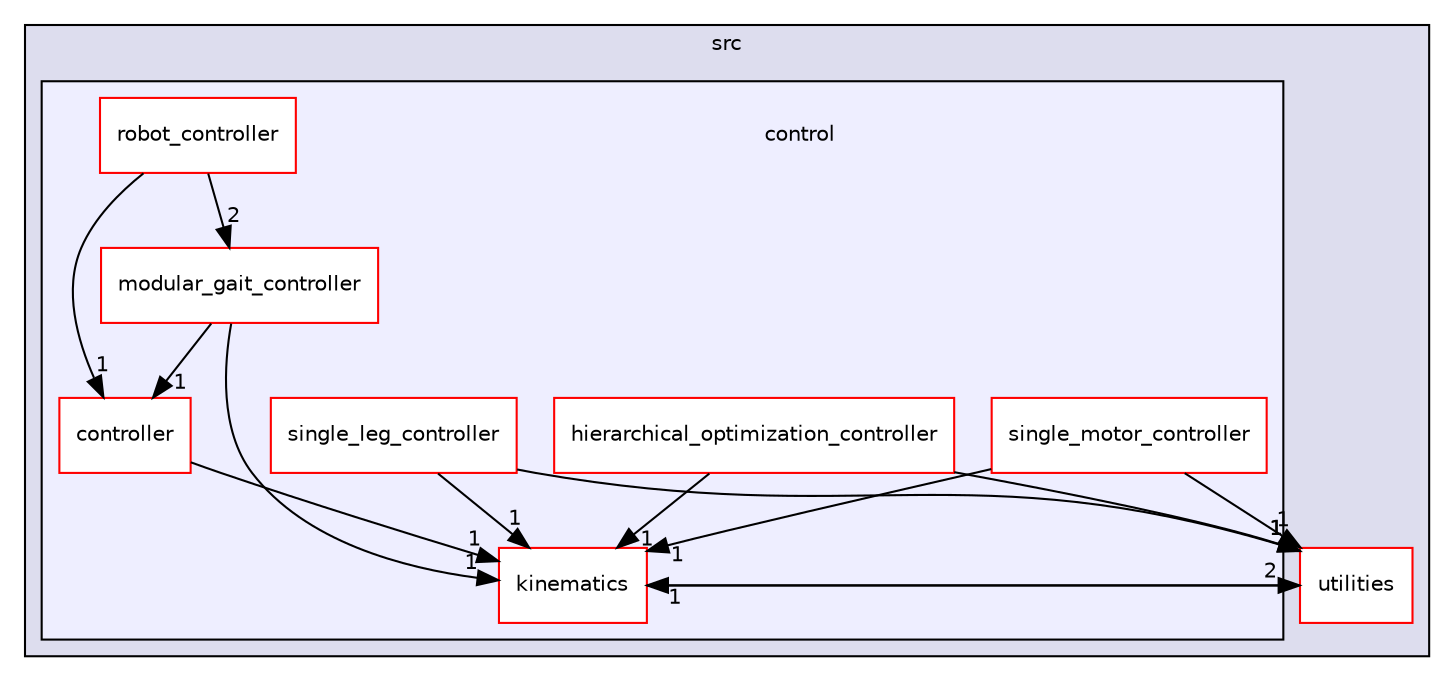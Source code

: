 digraph "catkin_ws/src/control" {
  compound=true
  node [ fontsize="10", fontname="Helvetica"];
  edge [ labelfontsize="10", labelfontname="Helvetica"];
  subgraph clusterdir_7c859f3878cb32062c29919224ce2290 {
    graph [ bgcolor="#ddddee", pencolor="black", label="src" fontname="Helvetica", fontsize="10", URL="dir_7c859f3878cb32062c29919224ce2290.html"]
  dir_ccddda87566ee263eec2f42a65371c71 [shape=box label="utilities" fillcolor="white" style="filled" color="red" URL="dir_ccddda87566ee263eec2f42a65371c71.html"];
  subgraph clusterdir_d7dffebed82cce8cf49f9c429afefc35 {
    graph [ bgcolor="#eeeeff", pencolor="black", label="" URL="dir_d7dffebed82cce8cf49f9c429afefc35.html"];
    dir_d7dffebed82cce8cf49f9c429afefc35 [shape=plaintext label="control"];
  dir_f18325caa9b500100f9e41ac088b4b56 [shape=box label="controller" fillcolor="white" style="filled" color="red" URL="dir_f18325caa9b500100f9e41ac088b4b56.html"];
  dir_9ae800d51bb989f3494a77d14a72c6b3 [shape=box label="hierarchical_optimization_controller" fillcolor="white" style="filled" color="red" URL="dir_9ae800d51bb989f3494a77d14a72c6b3.html"];
  dir_ec790efbf722e6db93e0634c133a57ed [shape=box label="kinematics" fillcolor="white" style="filled" color="red" URL="dir_ec790efbf722e6db93e0634c133a57ed.html"];
  dir_9df13c985a4a121f40d831a26c919ebf [shape=box label="modular_gait_controller" fillcolor="white" style="filled" color="red" URL="dir_9df13c985a4a121f40d831a26c919ebf.html"];
  dir_f37b795a3dd1e31ccee6591fc01a7f18 [shape=box label="robot_controller" fillcolor="white" style="filled" color="red" URL="dir_f37b795a3dd1e31ccee6591fc01a7f18.html"];
  dir_39a6819a370204bd812b58f2230e8cf2 [shape=box label="single_leg_controller" fillcolor="white" style="filled" color="red" URL="dir_39a6819a370204bd812b58f2230e8cf2.html"];
  dir_c5f8920db8dd6d4e0b2040e1ba7758b1 [shape=box label="single_motor_controller" fillcolor="white" style="filled" color="red" URL="dir_c5f8920db8dd6d4e0b2040e1ba7758b1.html"];
  }
  }
  dir_39a6819a370204bd812b58f2230e8cf2->dir_ec790efbf722e6db93e0634c133a57ed [headlabel="1", labeldistance=1.5 headhref="dir_000013_000010.html"];
  dir_39a6819a370204bd812b58f2230e8cf2->dir_ccddda87566ee263eec2f42a65371c71 [headlabel="1", labeldistance=1.5 headhref="dir_000013_000034.html"];
  dir_9df13c985a4a121f40d831a26c919ebf->dir_f18325caa9b500100f9e41ac088b4b56 [headlabel="1", labeldistance=1.5 headhref="dir_000011_000008.html"];
  dir_9df13c985a4a121f40d831a26c919ebf->dir_ec790efbf722e6db93e0634c133a57ed [headlabel="1", labeldistance=1.5 headhref="dir_000011_000010.html"];
  dir_f37b795a3dd1e31ccee6591fc01a7f18->dir_9df13c985a4a121f40d831a26c919ebf [headlabel="2", labeldistance=1.5 headhref="dir_000012_000011.html"];
  dir_f37b795a3dd1e31ccee6591fc01a7f18->dir_f18325caa9b500100f9e41ac088b4b56 [headlabel="1", labeldistance=1.5 headhref="dir_000012_000008.html"];
  dir_ccddda87566ee263eec2f42a65371c71->dir_ec790efbf722e6db93e0634c133a57ed [headlabel="1", labeldistance=1.5 headhref="dir_000034_000010.html"];
  dir_ec790efbf722e6db93e0634c133a57ed->dir_ccddda87566ee263eec2f42a65371c71 [headlabel="2", labeldistance=1.5 headhref="dir_000010_000034.html"];
  dir_9ae800d51bb989f3494a77d14a72c6b3->dir_ccddda87566ee263eec2f42a65371c71 [headlabel="1", labeldistance=1.5 headhref="dir_000009_000034.html"];
  dir_9ae800d51bb989f3494a77d14a72c6b3->dir_ec790efbf722e6db93e0634c133a57ed [headlabel="1", labeldistance=1.5 headhref="dir_000009_000010.html"];
  dir_c5f8920db8dd6d4e0b2040e1ba7758b1->dir_ec790efbf722e6db93e0634c133a57ed [headlabel="1", labeldistance=1.5 headhref="dir_000014_000010.html"];
  dir_c5f8920db8dd6d4e0b2040e1ba7758b1->dir_ccddda87566ee263eec2f42a65371c71 [headlabel="1", labeldistance=1.5 headhref="dir_000014_000034.html"];
  dir_f18325caa9b500100f9e41ac088b4b56->dir_ec790efbf722e6db93e0634c133a57ed [headlabel="1", labeldistance=1.5 headhref="dir_000008_000010.html"];
}
